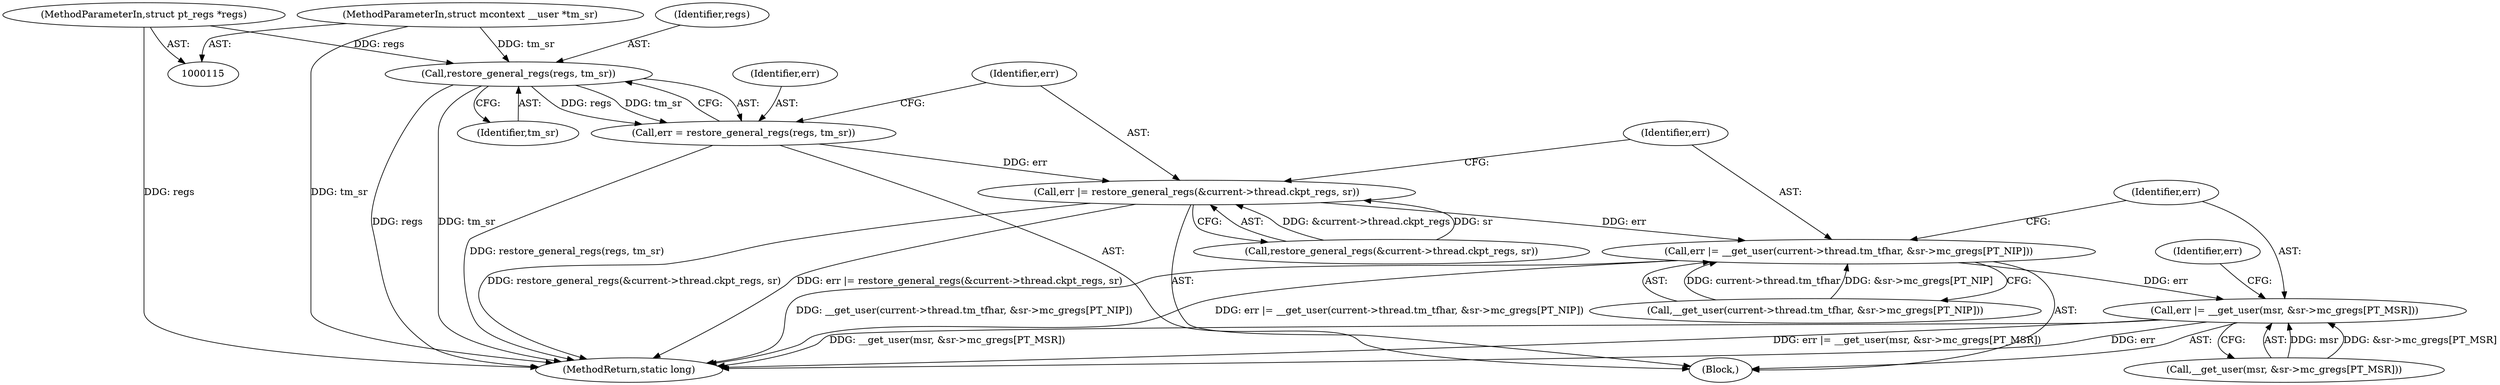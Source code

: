 digraph "0_linux_d2b9d2a5ad5ef04ff978c9923d19730cb05efd55@pointer" {
"1000126" [label="(Call,restore_general_regs(regs, tm_sr))"];
"1000116" [label="(MethodParameterIn,struct pt_regs *regs)"];
"1000118" [label="(MethodParameterIn,struct mcontext __user *tm_sr)"];
"1000124" [label="(Call,err = restore_general_regs(regs, tm_sr))"];
"1000129" [label="(Call,err |= restore_general_regs(&current->thread.ckpt_regs, sr))"];
"1000139" [label="(Call,err |= __get_user(current->thread.tm_tfhar, &sr->mc_gregs[PT_NIP]))"];
"1000153" [label="(Call,err |= __get_user(msr, &sr->mc_gregs[PT_MSR]))"];
"1000130" [label="(Identifier,err)"];
"1000153" [label="(Call,err |= __get_user(msr, &sr->mc_gregs[PT_MSR]))"];
"1000116" [label="(MethodParameterIn,struct pt_regs *regs)"];
"1000124" [label="(Call,err = restore_general_regs(regs, tm_sr))"];
"1000125" [label="(Identifier,err)"];
"1000154" [label="(Identifier,err)"];
"1000155" [label="(Call,__get_user(msr, &sr->mc_gregs[PT_MSR]))"];
"1000119" [label="(Block,)"];
"1000164" [label="(Identifier,err)"];
"1000128" [label="(Identifier,tm_sr)"];
"1000140" [label="(Identifier,err)"];
"1000131" [label="(Call,restore_general_regs(&current->thread.ckpt_regs, sr))"];
"1000139" [label="(Call,err |= __get_user(current->thread.tm_tfhar, &sr->mc_gregs[PT_NIP]))"];
"1000540" [label="(MethodReturn,static long)"];
"1000129" [label="(Call,err |= restore_general_regs(&current->thread.ckpt_regs, sr))"];
"1000141" [label="(Call,__get_user(current->thread.tm_tfhar, &sr->mc_gregs[PT_NIP]))"];
"1000127" [label="(Identifier,regs)"];
"1000118" [label="(MethodParameterIn,struct mcontext __user *tm_sr)"];
"1000126" [label="(Call,restore_general_regs(regs, tm_sr))"];
"1000126" -> "1000124"  [label="AST: "];
"1000126" -> "1000128"  [label="CFG: "];
"1000127" -> "1000126"  [label="AST: "];
"1000128" -> "1000126"  [label="AST: "];
"1000124" -> "1000126"  [label="CFG: "];
"1000126" -> "1000540"  [label="DDG: regs"];
"1000126" -> "1000540"  [label="DDG: tm_sr"];
"1000126" -> "1000124"  [label="DDG: regs"];
"1000126" -> "1000124"  [label="DDG: tm_sr"];
"1000116" -> "1000126"  [label="DDG: regs"];
"1000118" -> "1000126"  [label="DDG: tm_sr"];
"1000116" -> "1000115"  [label="AST: "];
"1000116" -> "1000540"  [label="DDG: regs"];
"1000118" -> "1000115"  [label="AST: "];
"1000118" -> "1000540"  [label="DDG: tm_sr"];
"1000124" -> "1000119"  [label="AST: "];
"1000125" -> "1000124"  [label="AST: "];
"1000130" -> "1000124"  [label="CFG: "];
"1000124" -> "1000540"  [label="DDG: restore_general_regs(regs, tm_sr)"];
"1000124" -> "1000129"  [label="DDG: err"];
"1000129" -> "1000119"  [label="AST: "];
"1000129" -> "1000131"  [label="CFG: "];
"1000130" -> "1000129"  [label="AST: "];
"1000131" -> "1000129"  [label="AST: "];
"1000140" -> "1000129"  [label="CFG: "];
"1000129" -> "1000540"  [label="DDG: err |= restore_general_regs(&current->thread.ckpt_regs, sr)"];
"1000129" -> "1000540"  [label="DDG: restore_general_regs(&current->thread.ckpt_regs, sr)"];
"1000131" -> "1000129"  [label="DDG: &current->thread.ckpt_regs"];
"1000131" -> "1000129"  [label="DDG: sr"];
"1000129" -> "1000139"  [label="DDG: err"];
"1000139" -> "1000119"  [label="AST: "];
"1000139" -> "1000141"  [label="CFG: "];
"1000140" -> "1000139"  [label="AST: "];
"1000141" -> "1000139"  [label="AST: "];
"1000154" -> "1000139"  [label="CFG: "];
"1000139" -> "1000540"  [label="DDG: err |= __get_user(current->thread.tm_tfhar, &sr->mc_gregs[PT_NIP])"];
"1000139" -> "1000540"  [label="DDG: __get_user(current->thread.tm_tfhar, &sr->mc_gregs[PT_NIP])"];
"1000141" -> "1000139"  [label="DDG: current->thread.tm_tfhar"];
"1000141" -> "1000139"  [label="DDG: &sr->mc_gregs[PT_NIP]"];
"1000139" -> "1000153"  [label="DDG: err"];
"1000153" -> "1000119"  [label="AST: "];
"1000153" -> "1000155"  [label="CFG: "];
"1000154" -> "1000153"  [label="AST: "];
"1000155" -> "1000153"  [label="AST: "];
"1000164" -> "1000153"  [label="CFG: "];
"1000153" -> "1000540"  [label="DDG: __get_user(msr, &sr->mc_gregs[PT_MSR])"];
"1000153" -> "1000540"  [label="DDG: err |= __get_user(msr, &sr->mc_gregs[PT_MSR])"];
"1000153" -> "1000540"  [label="DDG: err"];
"1000155" -> "1000153"  [label="DDG: msr"];
"1000155" -> "1000153"  [label="DDG: &sr->mc_gregs[PT_MSR]"];
}
